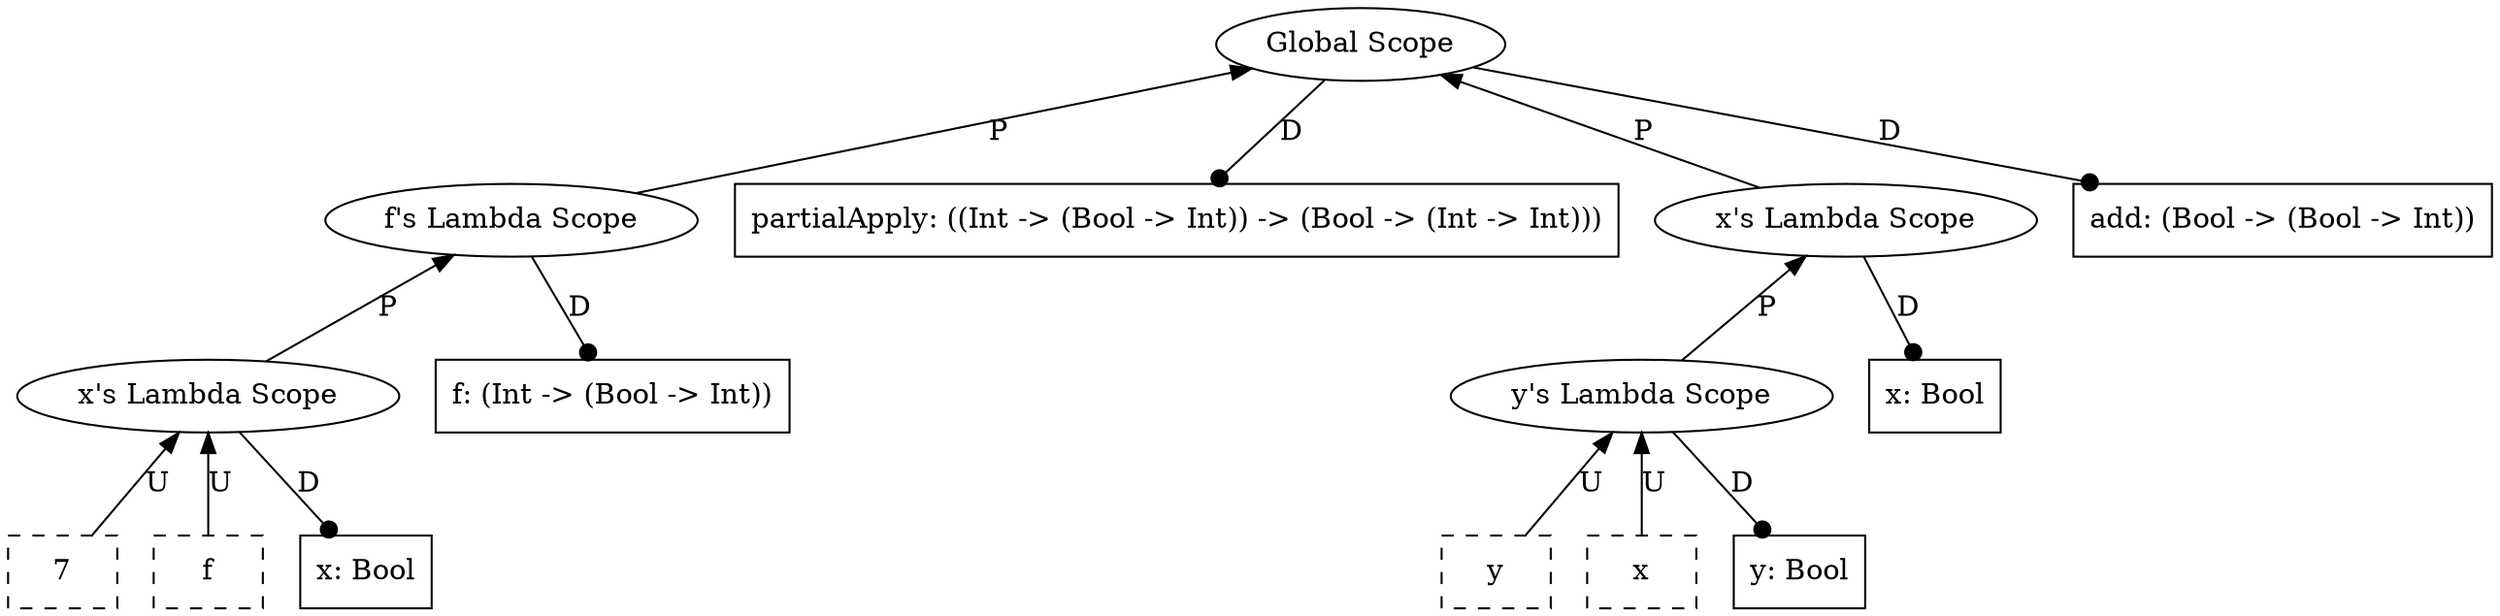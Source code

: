 graph {
    14 [label=7
       ,shape=box
       ,style=dashed];
    13 [label=f
       ,shape=box
       ,style=dashed];
    12 [label="x: Bool",shape=box];
    11 [label="x's Lambda Scope"
       ,shape=ellipse];
    10 [label="f: (Int -> (Bool -> Int))"
       ,shape=box];
    9 [label="f's Lambda Scope"
      ,shape=ellipse];
    8 [label="partialApply: ((Int -> (Bool -> Int)) -> (Bool -> (Int -> Int)))"
      ,shape=box];
    7 [label=y
      ,shape=box
      ,style=dashed];
    6 [label=x
      ,shape=box
      ,style=dashed];
    5 [label="y: Bool",shape=box];
    4 [label="y's Lambda Scope"
      ,shape=ellipse];
    3 [label="x: Bool",shape=box];
    2 [label="x's Lambda Scope"
      ,shape=ellipse];
    1 [label="add: (Bool -> (Bool -> Int))"
      ,shape=box];
    0 [label="Global Scope"
      ,shape=ellipse];
    11 -- 14 [label=U,dir=back];
    11 -- 13 [label=U,dir=back];
    11 -- 12 [label=D
             ,dir=forward
             ,arrowhead=dot];
    9 -- 11 [label=P,dir=back];
    9 -- 10 [label=D
            ,dir=forward
            ,arrowhead=dot];
    0 -- 9 [label=P,dir=back];
    0 -- 8 [label=D
           ,dir=forward
           ,arrowhead=dot];
    4 -- 7 [label=U,dir=back];
    4 -- 6 [label=U,dir=back];
    4 -- 5 [label=D
           ,dir=forward
           ,arrowhead=dot];
    2 -- 4 [label=P,dir=back];
    2 -- 3 [label=D
           ,dir=forward
           ,arrowhead=dot];
    0 -- 2 [label=P,dir=back];
    0 -- 1 [label=D
           ,dir=forward
           ,arrowhead=dot];
}
